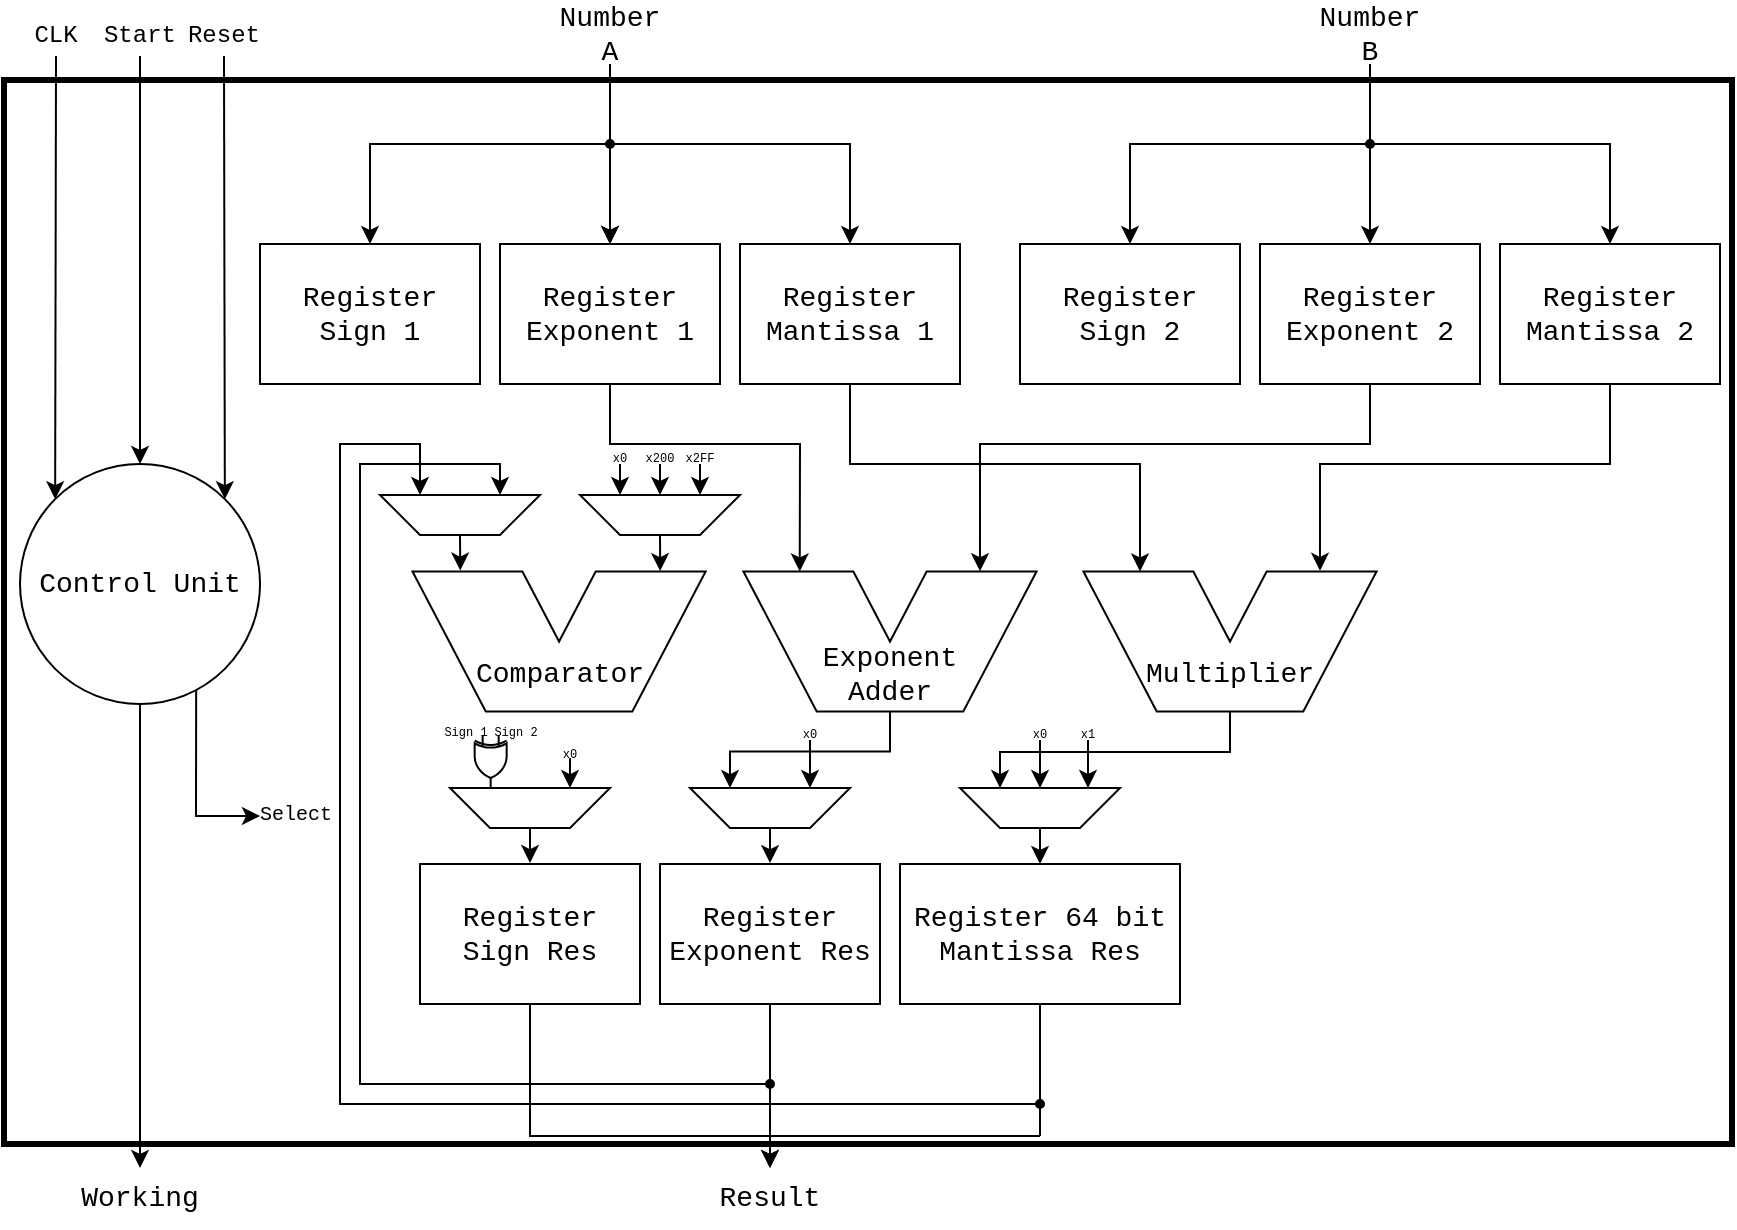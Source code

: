 <mxfile version="24.7.17">
  <diagram name="Page-1" id="vi5nTmxb2EWCgt3bIM0p">
    <mxGraphModel dx="1434" dy="835" grid="1" gridSize="8" guides="1" tooltips="1" connect="1" arrows="1" fold="1" page="1" pageScale="1" pageWidth="850" pageHeight="1100" math="0" shadow="0">
      <root>
        <mxCell id="0" />
        <mxCell id="1" parent="0" />
        <mxCell id="_f1q4S9SzvILGj3-W1M5-141" value="" style="group" vertex="1" connectable="0" parent="1">
          <mxGeometry x="24" y="32" width="864" height="612" as="geometry" />
        </mxCell>
        <mxCell id="_f1q4S9SzvILGj3-W1M5-139" value="" style="rounded=0;whiteSpace=wrap;html=1;fillColor=none;fillStyle=hatch;strokeWidth=3;" vertex="1" parent="_f1q4S9SzvILGj3-W1M5-141">
          <mxGeometry y="38" width="864" height="532" as="geometry" />
        </mxCell>
        <mxCell id="_f1q4S9SzvILGj3-W1M5-1" value="&lt;font face=&quot;Courier New&quot; style=&quot;font-size: 14px;&quot;&gt;Control Unit&lt;/font&gt;" style="ellipse;whiteSpace=wrap;html=1;aspect=fixed;" vertex="1" parent="_f1q4S9SzvILGj3-W1M5-141">
          <mxGeometry x="8" y="230" width="120" height="120" as="geometry" />
        </mxCell>
        <mxCell id="_f1q4S9SzvILGj3-W1M5-2" value="&lt;font style=&quot;font-size: 14px;&quot; face=&quot;Courier New&quot;&gt;Register&lt;br&gt;Sign 1&lt;/font&gt;" style="rounded=0;whiteSpace=wrap;html=1;" vertex="1" parent="_f1q4S9SzvILGj3-W1M5-141">
          <mxGeometry x="128" y="120" width="110" height="70" as="geometry" />
        </mxCell>
        <mxCell id="_f1q4S9SzvILGj3-W1M5-5" value="&lt;font face=&quot;Courier New&quot; style=&quot;font-size: 14px;&quot;&gt;Register&lt;br&gt;Exponent 1&lt;/font&gt;" style="rounded=0;whiteSpace=wrap;html=1;" vertex="1" parent="_f1q4S9SzvILGj3-W1M5-141">
          <mxGeometry x="248" y="120" width="110" height="70" as="geometry" />
        </mxCell>
        <mxCell id="_f1q4S9SzvILGj3-W1M5-6" value="&lt;font face=&quot;Courier New&quot; style=&quot;font-size: 14px;&quot;&gt;Register&lt;br&gt;Mantissa 1&lt;/font&gt;" style="rounded=0;whiteSpace=wrap;html=1;" vertex="1" parent="_f1q4S9SzvILGj3-W1M5-141">
          <mxGeometry x="368" y="120" width="110" height="70" as="geometry" />
        </mxCell>
        <mxCell id="_f1q4S9SzvILGj3-W1M5-7" value="&lt;font face=&quot;Courier New&quot; style=&quot;font-size: 14px;&quot;&gt;Register&lt;br&gt;Sign 2&lt;/font&gt;" style="rounded=0;whiteSpace=wrap;html=1;" vertex="1" parent="_f1q4S9SzvILGj3-W1M5-141">
          <mxGeometry x="508" y="120" width="110" height="70" as="geometry" />
        </mxCell>
        <mxCell id="_f1q4S9SzvILGj3-W1M5-8" value="&lt;font style=&quot;font-size: 14px;&quot; face=&quot;Courier New&quot;&gt;Register&lt;br&gt;Exponent 2&lt;/font&gt;" style="rounded=0;whiteSpace=wrap;html=1;" vertex="1" parent="_f1q4S9SzvILGj3-W1M5-141">
          <mxGeometry x="628" y="120" width="110" height="70" as="geometry" />
        </mxCell>
        <mxCell id="_f1q4S9SzvILGj3-W1M5-9" value="&lt;font style=&quot;font-size: 14px;&quot; face=&quot;Courier New&quot;&gt;Register&lt;br&gt;Mantissa 2&lt;/font&gt;" style="rounded=0;whiteSpace=wrap;html=1;" vertex="1" parent="_f1q4S9SzvILGj3-W1M5-141">
          <mxGeometry x="748" y="120" width="110" height="70" as="geometry" />
        </mxCell>
        <mxCell id="_f1q4S9SzvILGj3-W1M5-45" value="" style="shape=stencil(tVRBbsMgEHwN18pmm7o9RjQ99ZoHUGdTo9iLhUnS/r7Y2FKJDUoT9YK0M2JmgBEMRFfJFhnPKgavjPOcZ25189nPxTiSbNAj6/ethzpr9AHPamfHvYoqNMr2LGxYtma9VsZAlJoIS6s0dQHzi3diUpENnBR5o9apNmjReHhM9BVM3+P0MAGMv/271/NtXvporzDLL8xWy14gHBK7YBAfsjx8Gn2k3WLCVvaPNyMmutEnjB0/T9/0JFErikoUkTOlFGAVSDzdHeLxhhAXRfi7QBEqwP0SL1dJlLXuMNFYh88qMaCRHoHYa4OJgu1VXfuPIuEaaeFynImLqg7bZrEG1H92A/AD);whiteSpace=wrap;html=1;rotation=90;" vertex="1" parent="_f1q4S9SzvILGj3-W1M5-141">
          <mxGeometry x="242.53" y="245.47" width="70" height="146.56" as="geometry" />
        </mxCell>
        <mxCell id="_f1q4S9SzvILGj3-W1M5-46" value="&lt;font style=&quot;font-size: 14px;&quot; face=&quot;Courier New&quot;&gt;Register&lt;br&gt;Sign Res&lt;/font&gt;" style="rounded=0;whiteSpace=wrap;html=1;" vertex="1" parent="_f1q4S9SzvILGj3-W1M5-141">
          <mxGeometry x="208" y="430" width="110" height="70" as="geometry" />
        </mxCell>
        <mxCell id="_f1q4S9SzvILGj3-W1M5-47" value="&lt;font face=&quot;Courier New&quot; style=&quot;font-size: 14px;&quot;&gt;Register&lt;br&gt;Exponent Res&lt;/font&gt;" style="rounded=0;whiteSpace=wrap;html=1;" vertex="1" parent="_f1q4S9SzvILGj3-W1M5-141">
          <mxGeometry x="328" y="430" width="110" height="70" as="geometry" />
        </mxCell>
        <mxCell id="_f1q4S9SzvILGj3-W1M5-48" value="&lt;font face=&quot;Courier New&quot; style=&quot;font-size: 14px;&quot;&gt;Register 64 bit&lt;br&gt;Mantissa Res&lt;/font&gt;" style="rounded=0;whiteSpace=wrap;html=1;" vertex="1" parent="_f1q4S9SzvILGj3-W1M5-141">
          <mxGeometry x="448" y="430" width="140" height="70" as="geometry" />
        </mxCell>
        <mxCell id="_f1q4S9SzvILGj3-W1M5-109" style="edgeStyle=orthogonalEdgeStyle;rounded=0;orthogonalLoop=1;jettySize=auto;html=1;entryX=0.75;entryY=1;entryDx=0;entryDy=0;" edge="1" parent="_f1q4S9SzvILGj3-W1M5-141" source="_f1q4S9SzvILGj3-W1M5-50" target="_f1q4S9SzvILGj3-W1M5-92">
          <mxGeometry relative="1" as="geometry" />
        </mxCell>
        <mxCell id="_f1q4S9SzvILGj3-W1M5-50" value="" style="shape=stencil(tVRBbsMgEHwN18pmm7o9RjQ99ZoHUGdTo9iLhUnS/r7Y2FKJDUoT9YK0M2JmgBEMRFfJFhnPKgavjPOcZ25189nPxTiSbNAj6/ethzpr9AHPamfHvYoqNMr2LGxYtma9VsZAlJoIS6s0dQHzi3diUpENnBR5o9apNmjReHhM9BVM3+P0MAGMv/271/NtXvporzDLL8xWy14gHBK7YBAfsjx8Gn2k3WLCVvaPNyMmutEnjB0/T9/0JFErikoUkTOlFGAVSDzdHeLxhhAXRfi7QBEqwP0SL1dJlLXuMNFYh88qMaCRHoHYa4OJgu1VXfuPIuEaaeFynImLqg7bZrEG1H92A/AD);whiteSpace=wrap;html=1;rotation=90;" vertex="1" parent="_f1q4S9SzvILGj3-W1M5-141">
          <mxGeometry x="408" y="245.47" width="70" height="146.56" as="geometry" />
        </mxCell>
        <mxCell id="_f1q4S9SzvILGj3-W1M5-112" style="edgeStyle=orthogonalEdgeStyle;rounded=0;orthogonalLoop=1;jettySize=auto;html=1;entryX=0.75;entryY=1;entryDx=0;entryDy=0;exitX=1;exitY=0.5;exitDx=0;exitDy=0;exitPerimeter=0;" edge="1" parent="_f1q4S9SzvILGj3-W1M5-141" source="_f1q4S9SzvILGj3-W1M5-51" target="_f1q4S9SzvILGj3-W1M5-94">
          <mxGeometry relative="1" as="geometry">
            <Array as="points">
              <mxPoint x="613" y="374" />
              <mxPoint x="498" y="374" />
            </Array>
          </mxGeometry>
        </mxCell>
        <mxCell id="_f1q4S9SzvILGj3-W1M5-51" value="" style="shape=stencil(tVRBbsMgEHwN18pmm7o9RjQ99ZoHUGdTo9iLhUnS/r7Y2FKJDUoT9YK0M2JmgBEMRFfJFhnPKgavjPOcZ25189nPxTiSbNAj6/ethzpr9AHPamfHvYoqNMr2LGxYtma9VsZAlJoIS6s0dQHzi3diUpENnBR5o9apNmjReHhM9BVM3+P0MAGMv/271/NtXvporzDLL8xWy14gHBK7YBAfsjx8Gn2k3WLCVvaPNyMmutEnjB0/T9/0JFErikoUkTOlFGAVSDzdHeLxhhAXRfi7QBEqwP0SL1dJlLXuMNFYh88qMaCRHoHYa4OJgu1VXfuPIuEaaeFynImLqg7bZrEG1H92A/AD);whiteSpace=wrap;html=1;rotation=90;" vertex="1" parent="_f1q4S9SzvILGj3-W1M5-141">
          <mxGeometry x="578" y="245.47" width="70" height="146.56" as="geometry" />
        </mxCell>
        <mxCell id="_f1q4S9SzvILGj3-W1M5-52" value="&lt;font face=&quot;Courier New&quot; style=&quot;font-size: 14px;&quot;&gt;Comparator&lt;/font&gt;" style="text;strokeColor=none;align=center;fillColor=none;html=1;verticalAlign=middle;whiteSpace=wrap;rounded=0;" vertex="1" parent="_f1q4S9SzvILGj3-W1M5-141">
          <mxGeometry x="247.53" y="320" width="60" height="30" as="geometry" />
        </mxCell>
        <mxCell id="_f1q4S9SzvILGj3-W1M5-53" value="&lt;font face=&quot;Courier New&quot; style=&quot;font-size: 14px;&quot;&gt;Exponent Adder&lt;/font&gt;" style="text;strokeColor=none;align=center;fillColor=none;html=1;verticalAlign=middle;whiteSpace=wrap;rounded=0;" vertex="1" parent="_f1q4S9SzvILGj3-W1M5-141">
          <mxGeometry x="413" y="320" width="60" height="30" as="geometry" />
        </mxCell>
        <mxCell id="_f1q4S9SzvILGj3-W1M5-54" value="&lt;font face=&quot;Courier New&quot;&gt;&lt;span style=&quot;font-size: 14px;&quot;&gt;Multiplier&lt;/span&gt;&lt;/font&gt;" style="text;strokeColor=none;align=center;fillColor=none;html=1;verticalAlign=middle;whiteSpace=wrap;rounded=0;" vertex="1" parent="_f1q4S9SzvILGj3-W1M5-141">
          <mxGeometry x="583" y="320" width="60" height="30" as="geometry" />
        </mxCell>
        <mxCell id="_f1q4S9SzvILGj3-W1M5-56" value="" style="shape=trapezoid;perimeter=trapezoidPerimeter;whiteSpace=wrap;html=1;fixedSize=1;rotation=-180;" vertex="1" parent="_f1q4S9SzvILGj3-W1M5-141">
          <mxGeometry x="188" y="245.47" width="80" height="20" as="geometry" />
        </mxCell>
        <mxCell id="_f1q4S9SzvILGj3-W1M5-57" value="" style="shape=trapezoid;perimeter=trapezoidPerimeter;whiteSpace=wrap;html=1;fixedSize=1;rotation=-180;" vertex="1" parent="_f1q4S9SzvILGj3-W1M5-141">
          <mxGeometry x="288" y="245.47" width="80" height="20" as="geometry" />
        </mxCell>
        <mxCell id="_f1q4S9SzvILGj3-W1M5-58" value="" style="endArrow=classic;html=1;rounded=0;exitX=0.5;exitY=1;exitDx=0;exitDy=0;entryX=0.75;entryY=1;entryDx=0;entryDy=0;" edge="1" parent="_f1q4S9SzvILGj3-W1M5-141" source="_f1q4S9SzvILGj3-W1M5-48" target="_f1q4S9SzvILGj3-W1M5-56">
          <mxGeometry width="50" height="50" relative="1" as="geometry">
            <mxPoint x="258" y="270" as="sourcePoint" />
            <mxPoint x="308" y="220" as="targetPoint" />
            <Array as="points">
              <mxPoint x="518" y="550" />
              <mxPoint x="168" y="550" />
              <mxPoint x="168" y="220" />
              <mxPoint x="208" y="220" />
            </Array>
          </mxGeometry>
        </mxCell>
        <mxCell id="_f1q4S9SzvILGj3-W1M5-59" value="" style="endArrow=classic;html=1;rounded=0;exitX=0.5;exitY=1;exitDx=0;exitDy=0;entryX=0.25;entryY=1;entryDx=0;entryDy=0;" edge="1" parent="_f1q4S9SzvILGj3-W1M5-141" source="_f1q4S9SzvILGj3-W1M5-47" target="_f1q4S9SzvILGj3-W1M5-56">
          <mxGeometry width="50" height="50" relative="1" as="geometry">
            <mxPoint x="338" y="410" as="sourcePoint" />
            <mxPoint x="388" y="360" as="targetPoint" />
            <Array as="points">
              <mxPoint x="383" y="540" />
              <mxPoint x="178" y="540" />
              <mxPoint x="178" y="230" />
              <mxPoint x="248" y="230" />
            </Array>
          </mxGeometry>
        </mxCell>
        <mxCell id="_f1q4S9SzvILGj3-W1M5-60" value="" style="endArrow=classic;html=1;rounded=0;exitX=0.5;exitY=0;exitDx=0;exitDy=0;entryX=-0.007;entryY=0.837;entryDx=0;entryDy=0;entryPerimeter=0;" edge="1" parent="_f1q4S9SzvILGj3-W1M5-141" source="_f1q4S9SzvILGj3-W1M5-56" target="_f1q4S9SzvILGj3-W1M5-45">
          <mxGeometry width="50" height="50" relative="1" as="geometry">
            <mxPoint x="278" y="300" as="sourcePoint" />
            <mxPoint x="248" y="270" as="targetPoint" />
          </mxGeometry>
        </mxCell>
        <mxCell id="_f1q4S9SzvILGj3-W1M5-61" value="" style="endArrow=classic;html=1;rounded=0;exitX=0.5;exitY=0;exitDx=0;exitDy=0;entryX=-0.003;entryY=0.155;entryDx=0;entryDy=0;entryPerimeter=0;" edge="1" parent="_f1q4S9SzvILGj3-W1M5-141" source="_f1q4S9SzvILGj3-W1M5-57" target="_f1q4S9SzvILGj3-W1M5-45">
          <mxGeometry width="50" height="50" relative="1" as="geometry">
            <mxPoint x="308" y="300" as="sourcePoint" />
            <mxPoint x="328" y="280" as="targetPoint" />
          </mxGeometry>
        </mxCell>
        <mxCell id="_f1q4S9SzvILGj3-W1M5-62" value="" style="endArrow=classic;html=1;rounded=0;entryX=0.75;entryY=1;entryDx=0;entryDy=0;" edge="1" parent="_f1q4S9SzvILGj3-W1M5-141" target="_f1q4S9SzvILGj3-W1M5-57">
          <mxGeometry width="50" height="50" relative="1" as="geometry">
            <mxPoint x="308" y="230" as="sourcePoint" />
            <mxPoint x="318" y="230" as="targetPoint" />
          </mxGeometry>
        </mxCell>
        <mxCell id="_f1q4S9SzvILGj3-W1M5-63" value="" style="endArrow=classic;html=1;rounded=0;entryX=0.5;entryY=1;entryDx=0;entryDy=0;" edge="1" parent="_f1q4S9SzvILGj3-W1M5-141" target="_f1q4S9SzvILGj3-W1M5-57">
          <mxGeometry width="50" height="50" relative="1" as="geometry">
            <mxPoint x="328" y="230" as="sourcePoint" />
            <mxPoint x="378" y="180" as="targetPoint" />
          </mxGeometry>
        </mxCell>
        <mxCell id="_f1q4S9SzvILGj3-W1M5-64" value="" style="endArrow=classic;html=1;rounded=0;entryX=0.25;entryY=1;entryDx=0;entryDy=0;" edge="1" parent="_f1q4S9SzvILGj3-W1M5-141" target="_f1q4S9SzvILGj3-W1M5-57">
          <mxGeometry width="50" height="50" relative="1" as="geometry">
            <mxPoint x="348" y="230" as="sourcePoint" />
            <mxPoint x="398" y="180" as="targetPoint" />
          </mxGeometry>
        </mxCell>
        <mxCell id="_f1q4S9SzvILGj3-W1M5-65" value="&lt;font face=&quot;Courier New&quot; style=&quot;font-size: 6px;&quot;&gt;x0&lt;/font&gt;" style="text;strokeColor=none;align=center;fillColor=none;html=1;verticalAlign=middle;whiteSpace=wrap;rounded=0;" vertex="1" parent="_f1q4S9SzvILGj3-W1M5-141">
          <mxGeometry x="298" y="220" width="20" height="10" as="geometry" />
        </mxCell>
        <mxCell id="_f1q4S9SzvILGj3-W1M5-67" value="&lt;font face=&quot;Courier New&quot; style=&quot;font-size: 6px;&quot;&gt;x200&lt;/font&gt;" style="text;strokeColor=none;align=center;fillColor=none;html=1;verticalAlign=middle;whiteSpace=wrap;rounded=0;" vertex="1" parent="_f1q4S9SzvILGj3-W1M5-141">
          <mxGeometry x="318" y="220" width="20" height="10" as="geometry" />
        </mxCell>
        <mxCell id="_f1q4S9SzvILGj3-W1M5-68" value="&lt;font face=&quot;Courier New&quot; style=&quot;font-size: 6px;&quot;&gt;x2FF&lt;/font&gt;" style="text;strokeColor=none;align=center;fillColor=none;html=1;verticalAlign=middle;whiteSpace=wrap;rounded=0;" vertex="1" parent="_f1q4S9SzvILGj3-W1M5-141">
          <mxGeometry x="338" y="220" width="20" height="10" as="geometry" />
        </mxCell>
        <mxCell id="_f1q4S9SzvILGj3-W1M5-69" value="" style="endArrow=classic;html=1;rounded=0;exitX=0.5;exitY=1;exitDx=0;exitDy=0;entryX=0;entryY=0.808;entryDx=0;entryDy=0;entryPerimeter=0;" edge="1" parent="_f1q4S9SzvILGj3-W1M5-141" source="_f1q4S9SzvILGj3-W1M5-5" target="_f1q4S9SzvILGj3-W1M5-50">
          <mxGeometry width="50" height="50" relative="1" as="geometry">
            <mxPoint x="428" y="270" as="sourcePoint" />
            <mxPoint x="398" y="270" as="targetPoint" />
            <Array as="points">
              <mxPoint x="303" y="220" />
              <mxPoint x="398" y="220" />
            </Array>
          </mxGeometry>
        </mxCell>
        <mxCell id="_f1q4S9SzvILGj3-W1M5-70" value="" style="endArrow=classic;html=1;rounded=0;exitX=0.5;exitY=1;exitDx=0;exitDy=0;entryX=-0.002;entryY=0.193;entryDx=0;entryDy=0;entryPerimeter=0;" edge="1" parent="_f1q4S9SzvILGj3-W1M5-141" source="_f1q4S9SzvILGj3-W1M5-8" target="_f1q4S9SzvILGj3-W1M5-50">
          <mxGeometry width="50" height="50" relative="1" as="geometry">
            <mxPoint x="478" y="270" as="sourcePoint" />
            <mxPoint x="488" y="270" as="targetPoint" />
            <Array as="points">
              <mxPoint x="683" y="220" />
              <mxPoint x="488" y="220" />
            </Array>
          </mxGeometry>
        </mxCell>
        <mxCell id="_f1q4S9SzvILGj3-W1M5-71" value="" style="endArrow=classic;html=1;rounded=0;exitX=0.5;exitY=1;exitDx=0;exitDy=0;entryX=0;entryY=0.807;entryDx=0;entryDy=0;entryPerimeter=0;" edge="1" parent="_f1q4S9SzvILGj3-W1M5-141" source="_f1q4S9SzvILGj3-W1M5-6" target="_f1q4S9SzvILGj3-W1M5-51">
          <mxGeometry width="50" height="50" relative="1" as="geometry">
            <mxPoint x="428" y="250" as="sourcePoint" />
            <mxPoint x="568" y="270" as="targetPoint" />
            <Array as="points">
              <mxPoint x="423" y="230" />
              <mxPoint x="568" y="230" />
            </Array>
          </mxGeometry>
        </mxCell>
        <mxCell id="_f1q4S9SzvILGj3-W1M5-72" value="" style="endArrow=classic;html=1;rounded=0;exitX=0.5;exitY=1;exitDx=0;exitDy=0;entryX=-0.005;entryY=0.193;entryDx=0;entryDy=0;entryPerimeter=0;" edge="1" parent="_f1q4S9SzvILGj3-W1M5-141" source="_f1q4S9SzvILGj3-W1M5-9" target="_f1q4S9SzvILGj3-W1M5-51">
          <mxGeometry width="50" height="50" relative="1" as="geometry">
            <mxPoint x="808" y="210" as="sourcePoint" />
            <mxPoint x="658" y="280" as="targetPoint" />
            <Array as="points">
              <mxPoint x="803" y="230" />
              <mxPoint x="658" y="230" />
            </Array>
          </mxGeometry>
        </mxCell>
        <mxCell id="_f1q4S9SzvILGj3-W1M5-73" value="" style="endArrow=classic;html=1;rounded=0;entryX=0.5;entryY=0;entryDx=0;entryDy=0;" edge="1" parent="_f1q4S9SzvILGj3-W1M5-141" target="_f1q4S9SzvILGj3-W1M5-2">
          <mxGeometry width="50" height="50" relative="1" as="geometry">
            <mxPoint x="298" y="70" as="sourcePoint" />
            <mxPoint x="218" y="50" as="targetPoint" />
            <Array as="points">
              <mxPoint x="183" y="70" />
            </Array>
          </mxGeometry>
        </mxCell>
        <mxCell id="_f1q4S9SzvILGj3-W1M5-74" value="" style="endArrow=classic;html=1;rounded=0;entryX=0.5;entryY=0;entryDx=0;entryDy=0;" edge="1" parent="_f1q4S9SzvILGj3-W1M5-141" source="_f1q4S9SzvILGj3-W1M5-133" target="_f1q4S9SzvILGj3-W1M5-5">
          <mxGeometry width="50" height="50" relative="1" as="geometry">
            <mxPoint x="303" y="30" as="sourcePoint" />
            <mxPoint x="298" y="30" as="targetPoint" />
          </mxGeometry>
        </mxCell>
        <mxCell id="_f1q4S9SzvILGj3-W1M5-75" value="" style="endArrow=classic;html=1;rounded=0;entryX=0.5;entryY=0;entryDx=0;entryDy=0;" edge="1" parent="_f1q4S9SzvILGj3-W1M5-141" target="_f1q4S9SzvILGj3-W1M5-6">
          <mxGeometry width="50" height="50" relative="1" as="geometry">
            <mxPoint x="288" y="70" as="sourcePoint" />
            <mxPoint x="478" y="20" as="targetPoint" />
            <Array as="points">
              <mxPoint x="423" y="70" />
            </Array>
          </mxGeometry>
        </mxCell>
        <mxCell id="_f1q4S9SzvILGj3-W1M5-77" value="&lt;font face=&quot;Courier New&quot; style=&quot;font-size: 14px;&quot;&gt;Number&lt;br&gt;A&lt;/font&gt;" style="text;strokeColor=none;align=center;fillColor=none;html=1;verticalAlign=middle;whiteSpace=wrap;rounded=0;" vertex="1" parent="_f1q4S9SzvILGj3-W1M5-141">
          <mxGeometry x="273" width="60" height="30" as="geometry" />
        </mxCell>
        <mxCell id="_f1q4S9SzvILGj3-W1M5-78" value="" style="endArrow=classic;html=1;rounded=0;entryX=0.5;entryY=0;entryDx=0;entryDy=0;" edge="1" parent="_f1q4S9SzvILGj3-W1M5-141">
          <mxGeometry width="50" height="50" relative="1" as="geometry">
            <mxPoint x="678" y="70" as="sourcePoint" />
            <mxPoint x="563" y="120" as="targetPoint" />
            <Array as="points">
              <mxPoint x="563" y="70" />
            </Array>
          </mxGeometry>
        </mxCell>
        <mxCell id="_f1q4S9SzvILGj3-W1M5-79" value="" style="endArrow=classic;html=1;rounded=0;entryX=0.5;entryY=0;entryDx=0;entryDy=0;" edge="1" parent="_f1q4S9SzvILGj3-W1M5-141">
          <mxGeometry width="50" height="50" relative="1" as="geometry">
            <mxPoint x="683" y="30" as="sourcePoint" />
            <mxPoint x="683" y="120" as="targetPoint" />
          </mxGeometry>
        </mxCell>
        <mxCell id="_f1q4S9SzvILGj3-W1M5-80" value="" style="endArrow=classic;html=1;rounded=0;entryX=0.5;entryY=0;entryDx=0;entryDy=0;" edge="1" parent="_f1q4S9SzvILGj3-W1M5-141" source="_f1q4S9SzvILGj3-W1M5-135">
          <mxGeometry width="50" height="50" relative="1" as="geometry">
            <mxPoint x="668" y="70" as="sourcePoint" />
            <mxPoint x="803" y="120" as="targetPoint" />
            <Array as="points">
              <mxPoint x="803" y="70" />
            </Array>
          </mxGeometry>
        </mxCell>
        <mxCell id="_f1q4S9SzvILGj3-W1M5-81" value="&lt;font face=&quot;Courier New&quot; style=&quot;font-size: 14px;&quot;&gt;Number&lt;br&gt;B&lt;/font&gt;" style="text;strokeColor=none;align=center;fillColor=none;html=1;verticalAlign=middle;whiteSpace=wrap;rounded=0;" vertex="1" parent="_f1q4S9SzvILGj3-W1M5-141">
          <mxGeometry x="653" width="60" height="30" as="geometry" />
        </mxCell>
        <mxCell id="_f1q4S9SzvILGj3-W1M5-82" value="" style="endArrow=classic;html=1;rounded=0;entryX=0;entryY=0;entryDx=0;entryDy=0;exitX=0.5;exitY=1;exitDx=0;exitDy=0;" edge="1" parent="_f1q4S9SzvILGj3-W1M5-141" source="_f1q4S9SzvILGj3-W1M5-87" target="_f1q4S9SzvILGj3-W1M5-1">
          <mxGeometry width="50" height="50" relative="1" as="geometry">
            <mxPoint x="26" y="38" as="sourcePoint" />
            <mxPoint x="78" y="60" as="targetPoint" />
          </mxGeometry>
        </mxCell>
        <mxCell id="_f1q4S9SzvILGj3-W1M5-83" value="" style="endArrow=classic;html=1;rounded=0;entryX=1;entryY=0;entryDx=0;entryDy=0;exitX=0.5;exitY=1;exitDx=0;exitDy=0;" edge="1" parent="_f1q4S9SzvILGj3-W1M5-141" source="_f1q4S9SzvILGj3-W1M5-89" target="_f1q4S9SzvILGj3-W1M5-1">
          <mxGeometry width="50" height="50" relative="1" as="geometry">
            <mxPoint x="110" y="38" as="sourcePoint" />
            <mxPoint x="118" y="160" as="targetPoint" />
          </mxGeometry>
        </mxCell>
        <mxCell id="_f1q4S9SzvILGj3-W1M5-84" value="" style="endArrow=classic;html=1;rounded=0;entryX=0.5;entryY=0;entryDx=0;entryDy=0;exitX=0.5;exitY=1;exitDx=0;exitDy=0;" edge="1" parent="_f1q4S9SzvILGj3-W1M5-141" source="_f1q4S9SzvILGj3-W1M5-88" target="_f1q4S9SzvILGj3-W1M5-1">
          <mxGeometry width="50" height="50" relative="1" as="geometry">
            <mxPoint x="68" y="38" as="sourcePoint" />
            <mxPoint x="98" y="130" as="targetPoint" />
          </mxGeometry>
        </mxCell>
        <mxCell id="_f1q4S9SzvILGj3-W1M5-87" value="&lt;font style=&quot;font-size: 12px;&quot; face=&quot;Courier New&quot;&gt;CLK&lt;/font&gt;" style="text;strokeColor=none;align=center;fillColor=none;html=1;verticalAlign=middle;whiteSpace=wrap;rounded=0;" vertex="1" parent="_f1q4S9SzvILGj3-W1M5-141">
          <mxGeometry x="4" y="4" width="44" height="22" as="geometry" />
        </mxCell>
        <mxCell id="_f1q4S9SzvILGj3-W1M5-88" value="&lt;font style=&quot;font-size: 12px;&quot; face=&quot;Courier New&quot;&gt;Start&lt;/font&gt;" style="text;strokeColor=none;align=center;fillColor=none;html=1;verticalAlign=middle;whiteSpace=wrap;rounded=0;" vertex="1" parent="_f1q4S9SzvILGj3-W1M5-141">
          <mxGeometry x="46" y="4" width="44" height="22" as="geometry" />
        </mxCell>
        <mxCell id="_f1q4S9SzvILGj3-W1M5-89" value="&lt;font style=&quot;font-size: 12px;&quot; face=&quot;Courier New&quot;&gt;Reset&lt;/font&gt;" style="text;strokeColor=none;align=center;fillColor=none;html=1;verticalAlign=middle;whiteSpace=wrap;rounded=0;" vertex="1" parent="_f1q4S9SzvILGj3-W1M5-141">
          <mxGeometry x="88" y="4" width="44" height="22" as="geometry" />
        </mxCell>
        <mxCell id="_f1q4S9SzvILGj3-W1M5-90" value="" style="shape=trapezoid;perimeter=trapezoidPerimeter;whiteSpace=wrap;html=1;fixedSize=1;rotation=-180;" vertex="1" parent="_f1q4S9SzvILGj3-W1M5-141">
          <mxGeometry x="223" y="392.03" width="80" height="20" as="geometry" />
        </mxCell>
        <mxCell id="_f1q4S9SzvILGj3-W1M5-91" value="" style="endArrow=classic;html=1;rounded=0;exitX=0.5;exitY=0;exitDx=0;exitDy=0;entryX=-0.007;entryY=0.837;entryDx=0;entryDy=0;entryPerimeter=0;" edge="1" parent="_f1q4S9SzvILGj3-W1M5-141" source="_f1q4S9SzvILGj3-W1M5-90">
          <mxGeometry width="50" height="50" relative="1" as="geometry">
            <mxPoint x="313" y="446.53" as="sourcePoint" />
            <mxPoint x="263" y="429.53" as="targetPoint" />
          </mxGeometry>
        </mxCell>
        <mxCell id="_f1q4S9SzvILGj3-W1M5-92" value="" style="shape=trapezoid;perimeter=trapezoidPerimeter;whiteSpace=wrap;html=1;fixedSize=1;rotation=-180;" vertex="1" parent="_f1q4S9SzvILGj3-W1M5-141">
          <mxGeometry x="343" y="392.03" width="80" height="20" as="geometry" />
        </mxCell>
        <mxCell id="_f1q4S9SzvILGj3-W1M5-93" value="" style="endArrow=classic;html=1;rounded=0;exitX=0.5;exitY=0;exitDx=0;exitDy=0;entryX=-0.007;entryY=0.837;entryDx=0;entryDy=0;entryPerimeter=0;" edge="1" parent="_f1q4S9SzvILGj3-W1M5-141" source="_f1q4S9SzvILGj3-W1M5-92">
          <mxGeometry width="50" height="50" relative="1" as="geometry">
            <mxPoint x="433" y="446.56" as="sourcePoint" />
            <mxPoint x="383" y="429.56" as="targetPoint" />
          </mxGeometry>
        </mxCell>
        <mxCell id="_f1q4S9SzvILGj3-W1M5-94" value="" style="shape=trapezoid;perimeter=trapezoidPerimeter;whiteSpace=wrap;html=1;fixedSize=1;rotation=-180;" vertex="1" parent="_f1q4S9SzvILGj3-W1M5-141">
          <mxGeometry x="478" y="392.03" width="80" height="20" as="geometry" />
        </mxCell>
        <mxCell id="_f1q4S9SzvILGj3-W1M5-95" value="" style="endArrow=classic;html=1;rounded=0;exitX=0.5;exitY=0;exitDx=0;exitDy=0;entryX=0.5;entryY=0;entryDx=0;entryDy=0;" edge="1" parent="_f1q4S9SzvILGj3-W1M5-141" source="_f1q4S9SzvILGj3-W1M5-94" target="_f1q4S9SzvILGj3-W1M5-48">
          <mxGeometry width="50" height="50" relative="1" as="geometry">
            <mxPoint x="566" y="446.53" as="sourcePoint" />
            <mxPoint x="516" y="429.53" as="targetPoint" />
          </mxGeometry>
        </mxCell>
        <mxCell id="_f1q4S9SzvILGj3-W1M5-96" value="" style="verticalLabelPosition=bottom;shadow=0;dashed=0;align=center;html=1;verticalAlign=top;shape=mxgraph.electrical.logic_gates.logic_gate;operation=xor;rotation=90;" vertex="1" parent="_f1q4S9SzvILGj3-W1M5-141">
          <mxGeometry x="230" y="371" width="26.67" height="16" as="geometry" />
        </mxCell>
        <mxCell id="_f1q4S9SzvILGj3-W1M5-101" value="&lt;font style=&quot;font-size: 6px;&quot; face=&quot;Courier New&quot;&gt;Sign 1&lt;/font&gt;" style="text;strokeColor=none;align=center;fillColor=none;html=1;verticalAlign=middle;whiteSpace=wrap;rounded=0;" vertex="1" parent="_f1q4S9SzvILGj3-W1M5-141">
          <mxGeometry x="218.53" y="358" width="24" height="8" as="geometry" />
        </mxCell>
        <mxCell id="_f1q4S9SzvILGj3-W1M5-102" value="&lt;font style=&quot;font-size: 6px;&quot; face=&quot;Courier New&quot;&gt;Sign 2&lt;/font&gt;" style="text;strokeColor=none;align=center;fillColor=none;html=1;verticalAlign=middle;whiteSpace=wrap;rounded=0;" vertex="1" parent="_f1q4S9SzvILGj3-W1M5-141">
          <mxGeometry x="244" y="358" width="24" height="8" as="geometry" />
        </mxCell>
        <mxCell id="_f1q4S9SzvILGj3-W1M5-106" value="" style="endArrow=classic;html=1;rounded=0;entryX=0.75;entryY=1;entryDx=0;entryDy=0;" edge="1" parent="_f1q4S9SzvILGj3-W1M5-141">
          <mxGeometry width="50" height="50" relative="1" as="geometry">
            <mxPoint x="283" y="377.03" as="sourcePoint" />
            <mxPoint x="283" y="392.03" as="targetPoint" />
          </mxGeometry>
        </mxCell>
        <mxCell id="_f1q4S9SzvILGj3-W1M5-107" value="&lt;font face=&quot;Courier New&quot; style=&quot;font-size: 6px;&quot;&gt;x0&lt;/font&gt;" style="text;strokeColor=none;align=center;fillColor=none;html=1;verticalAlign=middle;whiteSpace=wrap;rounded=0;" vertex="1" parent="_f1q4S9SzvILGj3-W1M5-141">
          <mxGeometry x="273" y="368.03" width="20" height="10" as="geometry" />
        </mxCell>
        <mxCell id="_f1q4S9SzvILGj3-W1M5-110" value="" style="endArrow=classic;html=1;rounded=0;entryX=0.75;entryY=1;entryDx=0;entryDy=0;exitX=0.5;exitY=1;exitDx=0;exitDy=0;" edge="1" parent="_f1q4S9SzvILGj3-W1M5-141" source="_f1q4S9SzvILGj3-W1M5-111">
          <mxGeometry width="50" height="50" relative="1" as="geometry">
            <mxPoint x="403" y="377" as="sourcePoint" />
            <mxPoint x="403" y="392" as="targetPoint" />
          </mxGeometry>
        </mxCell>
        <mxCell id="_f1q4S9SzvILGj3-W1M5-111" value="&lt;font face=&quot;Courier New&quot; style=&quot;font-size: 6px;&quot;&gt;x0&lt;/font&gt;" style="text;strokeColor=none;align=center;fillColor=none;html=1;verticalAlign=middle;whiteSpace=wrap;rounded=0;" vertex="1" parent="_f1q4S9SzvILGj3-W1M5-141">
          <mxGeometry x="393" y="358" width="20" height="10" as="geometry" />
        </mxCell>
        <mxCell id="_f1q4S9SzvILGj3-W1M5-113" value="" style="endArrow=classic;html=1;rounded=0;entryX=0.75;entryY=1;entryDx=0;entryDy=0;exitX=0.5;exitY=1;exitDx=0;exitDy=0;" edge="1" parent="_f1q4S9SzvILGj3-W1M5-141" source="_f1q4S9SzvILGj3-W1M5-114">
          <mxGeometry width="50" height="50" relative="1" as="geometry">
            <mxPoint x="518" y="377.03" as="sourcePoint" />
            <mxPoint x="518" y="392.03" as="targetPoint" />
          </mxGeometry>
        </mxCell>
        <mxCell id="_f1q4S9SzvILGj3-W1M5-114" value="&lt;font face=&quot;Courier New&quot; style=&quot;font-size: 6px;&quot;&gt;x0&lt;/font&gt;" style="text;strokeColor=none;align=center;fillColor=none;html=1;verticalAlign=middle;whiteSpace=wrap;rounded=0;" vertex="1" parent="_f1q4S9SzvILGj3-W1M5-141">
          <mxGeometry x="508" y="358.03" width="20" height="10" as="geometry" />
        </mxCell>
        <mxCell id="_f1q4S9SzvILGj3-W1M5-115" value="" style="endArrow=classic;html=1;rounded=0;entryX=0.75;entryY=1;entryDx=0;entryDy=0;exitX=0.5;exitY=1;exitDx=0;exitDy=0;" edge="1" parent="_f1q4S9SzvILGj3-W1M5-141" source="_f1q4S9SzvILGj3-W1M5-116">
          <mxGeometry width="50" height="50" relative="1" as="geometry">
            <mxPoint x="542" y="377" as="sourcePoint" />
            <mxPoint x="542" y="392" as="targetPoint" />
          </mxGeometry>
        </mxCell>
        <mxCell id="_f1q4S9SzvILGj3-W1M5-116" value="&lt;font face=&quot;Courier New&quot;&gt;&lt;span style=&quot;font-size: 6px;&quot;&gt;x1&lt;/span&gt;&lt;/font&gt;" style="text;strokeColor=none;align=center;fillColor=none;html=1;verticalAlign=middle;whiteSpace=wrap;rounded=0;" vertex="1" parent="_f1q4S9SzvILGj3-W1M5-141">
          <mxGeometry x="532" y="358" width="20" height="10" as="geometry" />
        </mxCell>
        <mxCell id="_f1q4S9SzvILGj3-W1M5-117" value="" style="endArrow=classic;html=1;rounded=0;exitX=0.5;exitY=1;exitDx=0;exitDy=0;" edge="1" parent="_f1q4S9SzvILGj3-W1M5-141" source="_f1q4S9SzvILGj3-W1M5-1">
          <mxGeometry width="50" height="50" relative="1" as="geometry">
            <mxPoint x="60" y="444" as="sourcePoint" />
            <mxPoint x="68" y="582" as="targetPoint" />
          </mxGeometry>
        </mxCell>
        <mxCell id="_f1q4S9SzvILGj3-W1M5-118" value="&lt;font face=&quot;Courier New&quot;&gt;&lt;span style=&quot;font-size: 14px;&quot;&gt;Working&lt;/span&gt;&lt;/font&gt;" style="text;strokeColor=none;align=center;fillColor=none;html=1;verticalAlign=middle;whiteSpace=wrap;rounded=0;" vertex="1" parent="_f1q4S9SzvILGj3-W1M5-141">
          <mxGeometry x="38" y="582" width="60" height="30" as="geometry" />
        </mxCell>
        <mxCell id="_f1q4S9SzvILGj3-W1M5-119" value="" style="endArrow=classic;html=1;rounded=0;exitX=0.734;exitY=0.941;exitDx=0;exitDy=0;exitPerimeter=0;" edge="1" parent="_f1q4S9SzvILGj3-W1M5-141" source="_f1q4S9SzvILGj3-W1M5-1">
          <mxGeometry width="50" height="50" relative="1" as="geometry">
            <mxPoint x="112" y="354" as="sourcePoint" />
            <mxPoint x="128" y="406" as="targetPoint" />
            <Array as="points">
              <mxPoint x="96" y="406" />
            </Array>
          </mxGeometry>
        </mxCell>
        <mxCell id="_f1q4S9SzvILGj3-W1M5-121" value="&lt;font style=&quot;font-size: 10px;&quot; face=&quot;Courier New&quot;&gt;Select&lt;/font&gt;" style="text;strokeColor=none;align=center;fillColor=none;html=1;verticalAlign=middle;whiteSpace=wrap;rounded=0;" vertex="1" parent="_f1q4S9SzvILGj3-W1M5-141">
          <mxGeometry x="124" y="396" width="44" height="16.03" as="geometry" />
        </mxCell>
        <mxCell id="_f1q4S9SzvILGj3-W1M5-122" value="" style="endArrow=classic;html=1;rounded=0;exitX=0.5;exitY=1;exitDx=0;exitDy=0;" edge="1" parent="_f1q4S9SzvILGj3-W1M5-141" source="_f1q4S9SzvILGj3-W1M5-128">
          <mxGeometry width="50" height="50" relative="1" as="geometry">
            <mxPoint x="284" y="660" as="sourcePoint" />
            <mxPoint x="383" y="582" as="targetPoint" />
          </mxGeometry>
        </mxCell>
        <mxCell id="_f1q4S9SzvILGj3-W1M5-126" value="" style="endArrow=none;html=1;rounded=0;exitX=0.5;exitY=1;exitDx=0;exitDy=0;" edge="1" parent="_f1q4S9SzvILGj3-W1M5-141" source="_f1q4S9SzvILGj3-W1M5-46">
          <mxGeometry width="50" height="50" relative="1" as="geometry">
            <mxPoint x="272" y="612" as="sourcePoint" />
            <mxPoint x="384" y="566" as="targetPoint" />
            <Array as="points">
              <mxPoint x="263" y="566" />
            </Array>
          </mxGeometry>
        </mxCell>
        <mxCell id="_f1q4S9SzvILGj3-W1M5-127" value="" style="endArrow=none;html=1;rounded=0;entryX=0.5;entryY=1;entryDx=0;entryDy=0;" edge="1" parent="_f1q4S9SzvILGj3-W1M5-141" source="_f1q4S9SzvILGj3-W1M5-130" target="_f1q4S9SzvILGj3-W1M5-48">
          <mxGeometry width="50" height="50" relative="1" as="geometry">
            <mxPoint x="384" y="566" as="sourcePoint" />
            <mxPoint x="494" y="562" as="targetPoint" />
            <Array as="points">
              <mxPoint x="518" y="566" />
            </Array>
          </mxGeometry>
        </mxCell>
        <mxCell id="_f1q4S9SzvILGj3-W1M5-129" value="" style="endArrow=classic;html=1;rounded=0;exitX=0.5;exitY=1;exitDx=0;exitDy=0;" edge="1" parent="_f1q4S9SzvILGj3-W1M5-141" source="_f1q4S9SzvILGj3-W1M5-47">
          <mxGeometry width="50" height="50" relative="1" as="geometry">
            <mxPoint x="383" y="500" as="sourcePoint" />
            <mxPoint x="383" y="582" as="targetPoint" />
          </mxGeometry>
        </mxCell>
        <mxCell id="_f1q4S9SzvILGj3-W1M5-128" value="" style="ellipse;whiteSpace=wrap;html=1;aspect=fixed;fillColor=#000000;" vertex="1" parent="_f1q4S9SzvILGj3-W1M5-141">
          <mxGeometry x="381" y="538" width="4" height="4" as="geometry" />
        </mxCell>
        <mxCell id="_f1q4S9SzvILGj3-W1M5-132" value="" style="endArrow=none;html=1;rounded=0;" edge="1" parent="_f1q4S9SzvILGj3-W1M5-141">
          <mxGeometry width="50" height="50" relative="1" as="geometry">
            <mxPoint x="384" y="566" as="sourcePoint" />
            <mxPoint x="518" y="566" as="targetPoint" />
            <Array as="points" />
          </mxGeometry>
        </mxCell>
        <mxCell id="_f1q4S9SzvILGj3-W1M5-130" value="" style="ellipse;whiteSpace=wrap;html=1;aspect=fixed;fillColor=#000000;" vertex="1" parent="_f1q4S9SzvILGj3-W1M5-141">
          <mxGeometry x="516" y="548" width="4" height="4" as="geometry" />
        </mxCell>
        <mxCell id="_f1q4S9SzvILGj3-W1M5-134" value="" style="endArrow=classic;html=1;rounded=0;entryX=0.5;entryY=0;entryDx=0;entryDy=0;" edge="1" parent="_f1q4S9SzvILGj3-W1M5-141" target="_f1q4S9SzvILGj3-W1M5-5">
          <mxGeometry width="50" height="50" relative="1" as="geometry">
            <mxPoint x="303" y="30" as="sourcePoint" />
            <mxPoint x="303" y="120" as="targetPoint" />
          </mxGeometry>
        </mxCell>
        <mxCell id="_f1q4S9SzvILGj3-W1M5-133" value="" style="ellipse;whiteSpace=wrap;html=1;aspect=fixed;fillColor=#000000;" vertex="1" parent="_f1q4S9SzvILGj3-W1M5-141">
          <mxGeometry x="301" y="68" width="4" height="4" as="geometry" />
        </mxCell>
        <mxCell id="_f1q4S9SzvILGj3-W1M5-136" value="" style="endArrow=none;html=1;rounded=0;endFill=0;" edge="1" parent="_f1q4S9SzvILGj3-W1M5-141">
          <mxGeometry width="50" height="50" relative="1" as="geometry">
            <mxPoint x="668" y="70" as="sourcePoint" />
            <mxPoint x="692" y="70" as="targetPoint" />
            <Array as="points" />
          </mxGeometry>
        </mxCell>
        <mxCell id="_f1q4S9SzvILGj3-W1M5-135" value="" style="ellipse;whiteSpace=wrap;html=1;aspect=fixed;fillColor=#000000;" vertex="1" parent="_f1q4S9SzvILGj3-W1M5-141">
          <mxGeometry x="681" y="68" width="4" height="4" as="geometry" />
        </mxCell>
        <mxCell id="_f1q4S9SzvILGj3-W1M5-137" value="&lt;font face=&quot;Courier New&quot;&gt;&lt;span style=&quot;font-size: 14px;&quot;&gt;Result&lt;/span&gt;&lt;/font&gt;" style="text;strokeColor=none;align=center;fillColor=none;html=1;verticalAlign=middle;whiteSpace=wrap;rounded=0;" vertex="1" parent="_f1q4S9SzvILGj3-W1M5-141">
          <mxGeometry x="353" y="582" width="60" height="30" as="geometry" />
        </mxCell>
      </root>
    </mxGraphModel>
  </diagram>
</mxfile>
